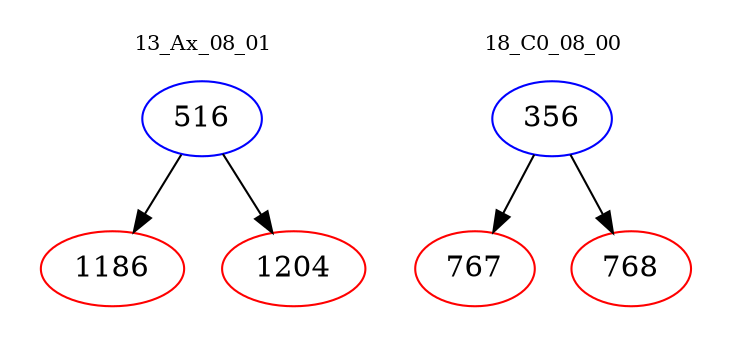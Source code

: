 digraph{
subgraph cluster_0 {
color = white
label = "13_Ax_08_01";
fontsize=10;
T0_516 [label="516", color="blue"]
T0_516 -> T0_1186 [color="black"]
T0_1186 [label="1186", color="red"]
T0_516 -> T0_1204 [color="black"]
T0_1204 [label="1204", color="red"]
}
subgraph cluster_1 {
color = white
label = "18_C0_08_00";
fontsize=10;
T1_356 [label="356", color="blue"]
T1_356 -> T1_767 [color="black"]
T1_767 [label="767", color="red"]
T1_356 -> T1_768 [color="black"]
T1_768 [label="768", color="red"]
}
}
